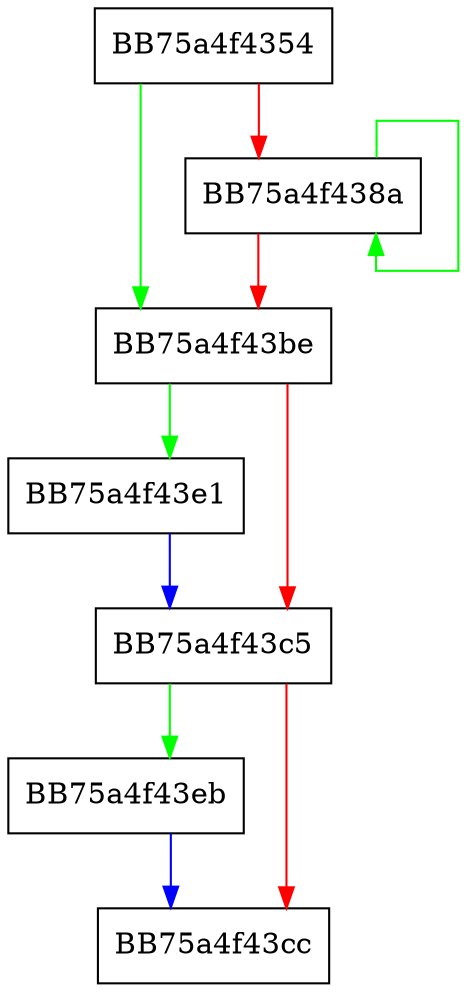digraph ZSTD_seqToCodes {
  node [shape="box"];
  graph [splines=ortho];
  BB75a4f4354 -> BB75a4f43be [color="green"];
  BB75a4f4354 -> BB75a4f438a [color="red"];
  BB75a4f438a -> BB75a4f438a [color="green"];
  BB75a4f438a -> BB75a4f43be [color="red"];
  BB75a4f43be -> BB75a4f43e1 [color="green"];
  BB75a4f43be -> BB75a4f43c5 [color="red"];
  BB75a4f43c5 -> BB75a4f43eb [color="green"];
  BB75a4f43c5 -> BB75a4f43cc [color="red"];
  BB75a4f43e1 -> BB75a4f43c5 [color="blue"];
  BB75a4f43eb -> BB75a4f43cc [color="blue"];
}